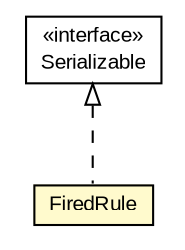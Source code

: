 #!/usr/local/bin/dot
#
# Class diagram 
# Generated by UMLGraph version 5.1 (http://www.umlgraph.org/)
#

digraph G {
	edge [fontname="arial",fontsize=10,labelfontname="arial",labelfontsize=10];
	node [fontname="arial",fontsize=10,shape=plaintext];
	nodesep=0.25;
	ranksep=0.5;
	// org.oclc.purl.dsdl.svrl.FiredRule
	c16336 [label=<<table title="org.oclc.purl.dsdl.svrl.FiredRule" border="0" cellborder="1" cellspacing="0" cellpadding="2" port="p" bgcolor="lemonChiffon" href="./FiredRule.html">
		<tr><td><table border="0" cellspacing="0" cellpadding="1">
<tr><td align="center" balign="center"> FiredRule </td></tr>
		</table></td></tr>
		</table>>, fontname="arial", fontcolor="black", fontsize=10.0];
	//org.oclc.purl.dsdl.svrl.FiredRule implements java.io.Serializable
	c16340:p -> c16336:p [dir=back,arrowtail=empty,style=dashed];
	// java.io.Serializable
	c16340 [label=<<table title="java.io.Serializable" border="0" cellborder="1" cellspacing="0" cellpadding="2" port="p" href="http://download.oracle.com/javase/6/docs/api/java/io/Serializable.html">
		<tr><td><table border="0" cellspacing="0" cellpadding="1">
<tr><td align="center" balign="center"> &#171;interface&#187; </td></tr>
<tr><td align="center" balign="center"> Serializable </td></tr>
		</table></td></tr>
		</table>>, fontname="arial", fontcolor="black", fontsize=10.0];
}

